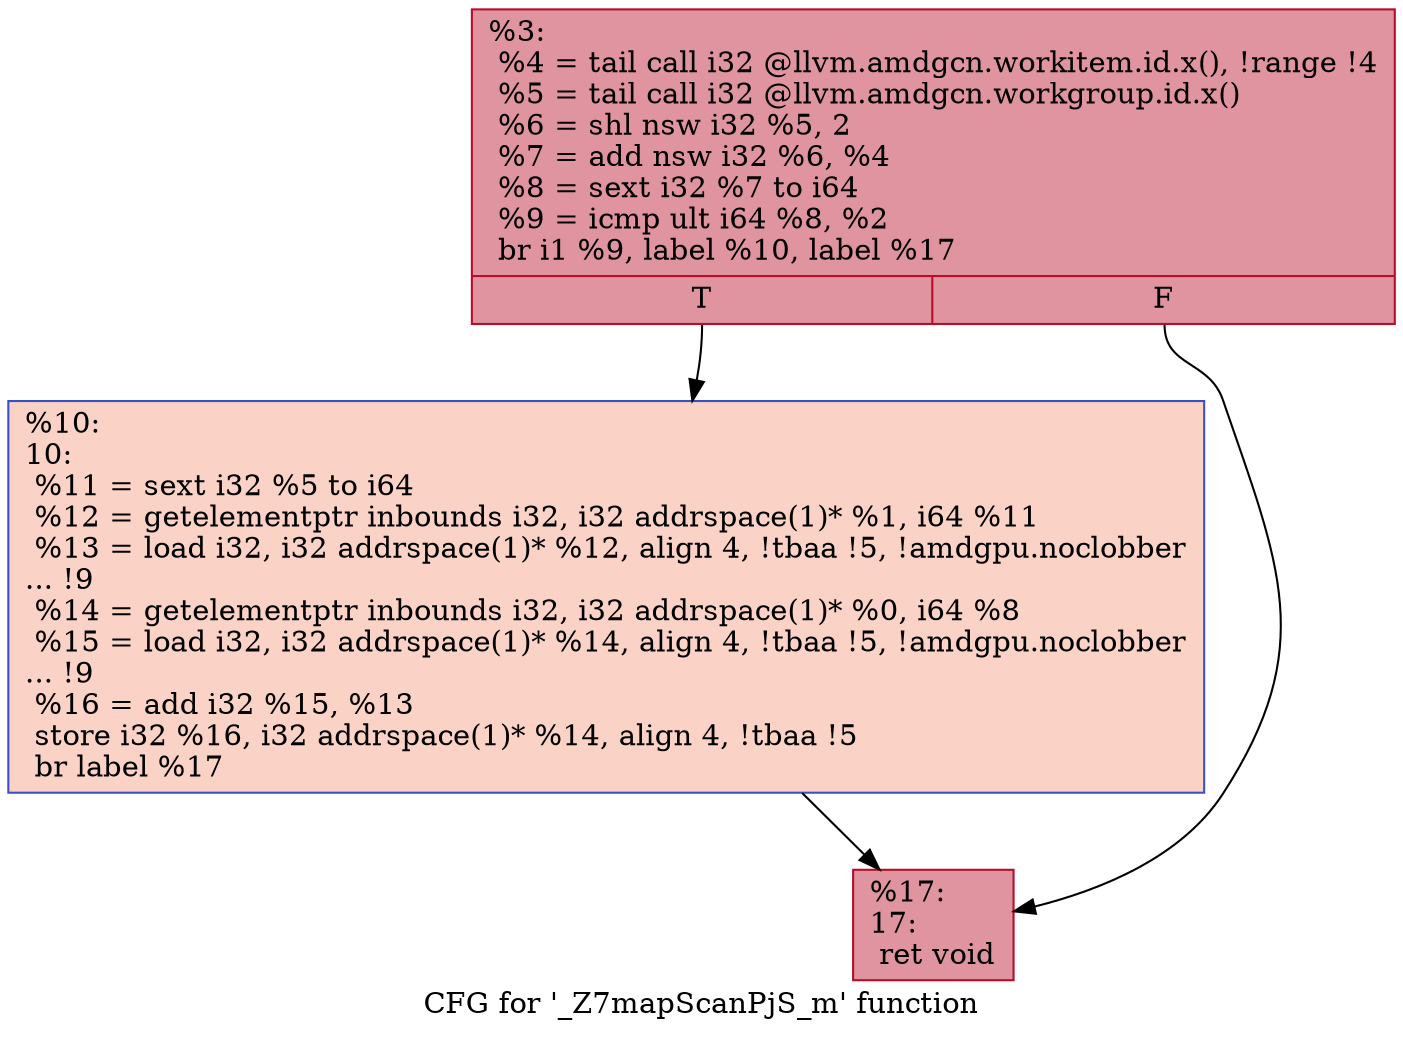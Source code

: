 digraph "CFG for '_Z7mapScanPjS_m' function" {
	label="CFG for '_Z7mapScanPjS_m' function";

	Node0x5535e60 [shape=record,color="#b70d28ff", style=filled, fillcolor="#b70d2870",label="{%3:\l  %4 = tail call i32 @llvm.amdgcn.workitem.id.x(), !range !4\l  %5 = tail call i32 @llvm.amdgcn.workgroup.id.x()\l  %6 = shl nsw i32 %5, 2\l  %7 = add nsw i32 %6, %4\l  %8 = sext i32 %7 to i64\l  %9 = icmp ult i64 %8, %2\l  br i1 %9, label %10, label %17\l|{<s0>T|<s1>F}}"];
	Node0x5535e60:s0 -> Node0x5536c00;
	Node0x5535e60:s1 -> Node0x5537730;
	Node0x5536c00 [shape=record,color="#3d50c3ff", style=filled, fillcolor="#f59c7d70",label="{%10:\l10:                                               \l  %11 = sext i32 %5 to i64\l  %12 = getelementptr inbounds i32, i32 addrspace(1)* %1, i64 %11\l  %13 = load i32, i32 addrspace(1)* %12, align 4, !tbaa !5, !amdgpu.noclobber\l... !9\l  %14 = getelementptr inbounds i32, i32 addrspace(1)* %0, i64 %8\l  %15 = load i32, i32 addrspace(1)* %14, align 4, !tbaa !5, !amdgpu.noclobber\l... !9\l  %16 = add i32 %15, %13\l  store i32 %16, i32 addrspace(1)* %14, align 4, !tbaa !5\l  br label %17\l}"];
	Node0x5536c00 -> Node0x5537730;
	Node0x5537730 [shape=record,color="#b70d28ff", style=filled, fillcolor="#b70d2870",label="{%17:\l17:                                               \l  ret void\l}"];
}
